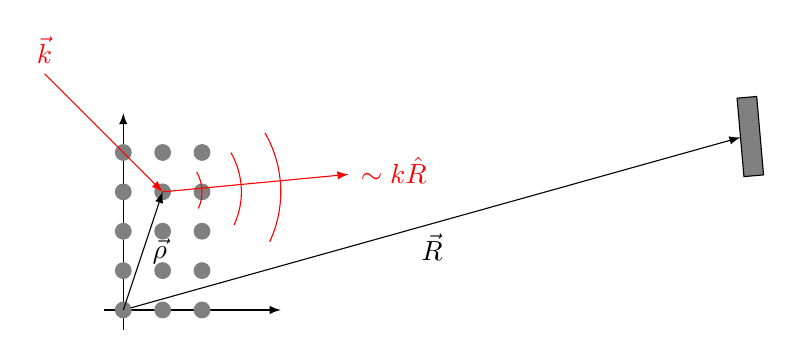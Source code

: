 \begingroup
\begin{tikzpicture}
\def\detectorR{8}
\def\detectorT{5}
\draw[-latex] (-0.25,0.00) -- (2.00,0.00);
\draw[-latex] (0.00,-0.25) -- (0.00,2.50);
\draw[-latex] (0,0) -- ([rotate=\detectorT]\detectorR,1.5) node[midway,below] {$\vec R$};
\draw[rotate=\detectorT,fill=gray] (\detectorR,1) rectangle ++(0.25,1);
\foreach\x in {0.0,0.5,1.0}{
  \foreach\y in {0.0,0.5,1.0,1.5,2.0}{
    \node[draw=gray,circle,inner sep=2pt,fill=gray] at (\x,\y) {};
  }
}
\draw[-latex] (0,0) -- (0.5,1.5) node[midway,right] {$\vec\rho$};
\draw[-latex,red] (-1,3) -- (0.5,1.5) node[pos=0,left,above] {$\vec k$};
\draw[red] ([shift={(-25:0.5cm)}]0.5,1.5) arc (-25:30:0.5cm);
\draw[red] ([shift={(-25:1.0cm)}]0.5,1.5) arc (-25:30:1.0cm);
\draw[red] ([shift={(-25:1.5cm)}]0.5,1.5) arc (-25:30:1.5cm);
\draw[-latex,red,shorten >=5cm] (0.5,1.5) -- ([rotate=\detectorT]\detectorR,1.5) node[pos=0.4] {$\sim k\hat R$};
\end{tikzpicture}
\endgroup
